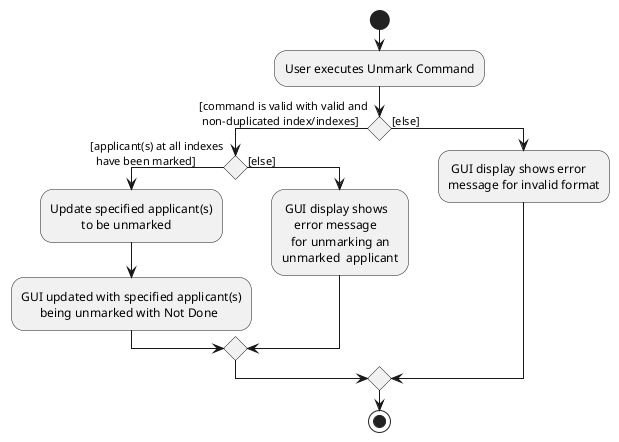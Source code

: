 @startuml
start
:User executes Unmark Command;

'Since the beta syntax does not support placing the condition outside the
'diamond we place it as the true branch instead.

if () then ([command is valid with valid and
 non-duplicated index/indexes])

    if () then ([applicant(s) at all indexes
  have been marked])
    :Update specified applicant(s)
              to be unmarked;

    :GUI updated with specified applicant(s)
          being unmarked with Not Done;

    else ([else])
    : GUI display shows
        error message
       for unmarking an
    unmarked  applicant;

    endif

else([else])
: GUI display shows error
message for invalid format;


endif
stop
@enduml
